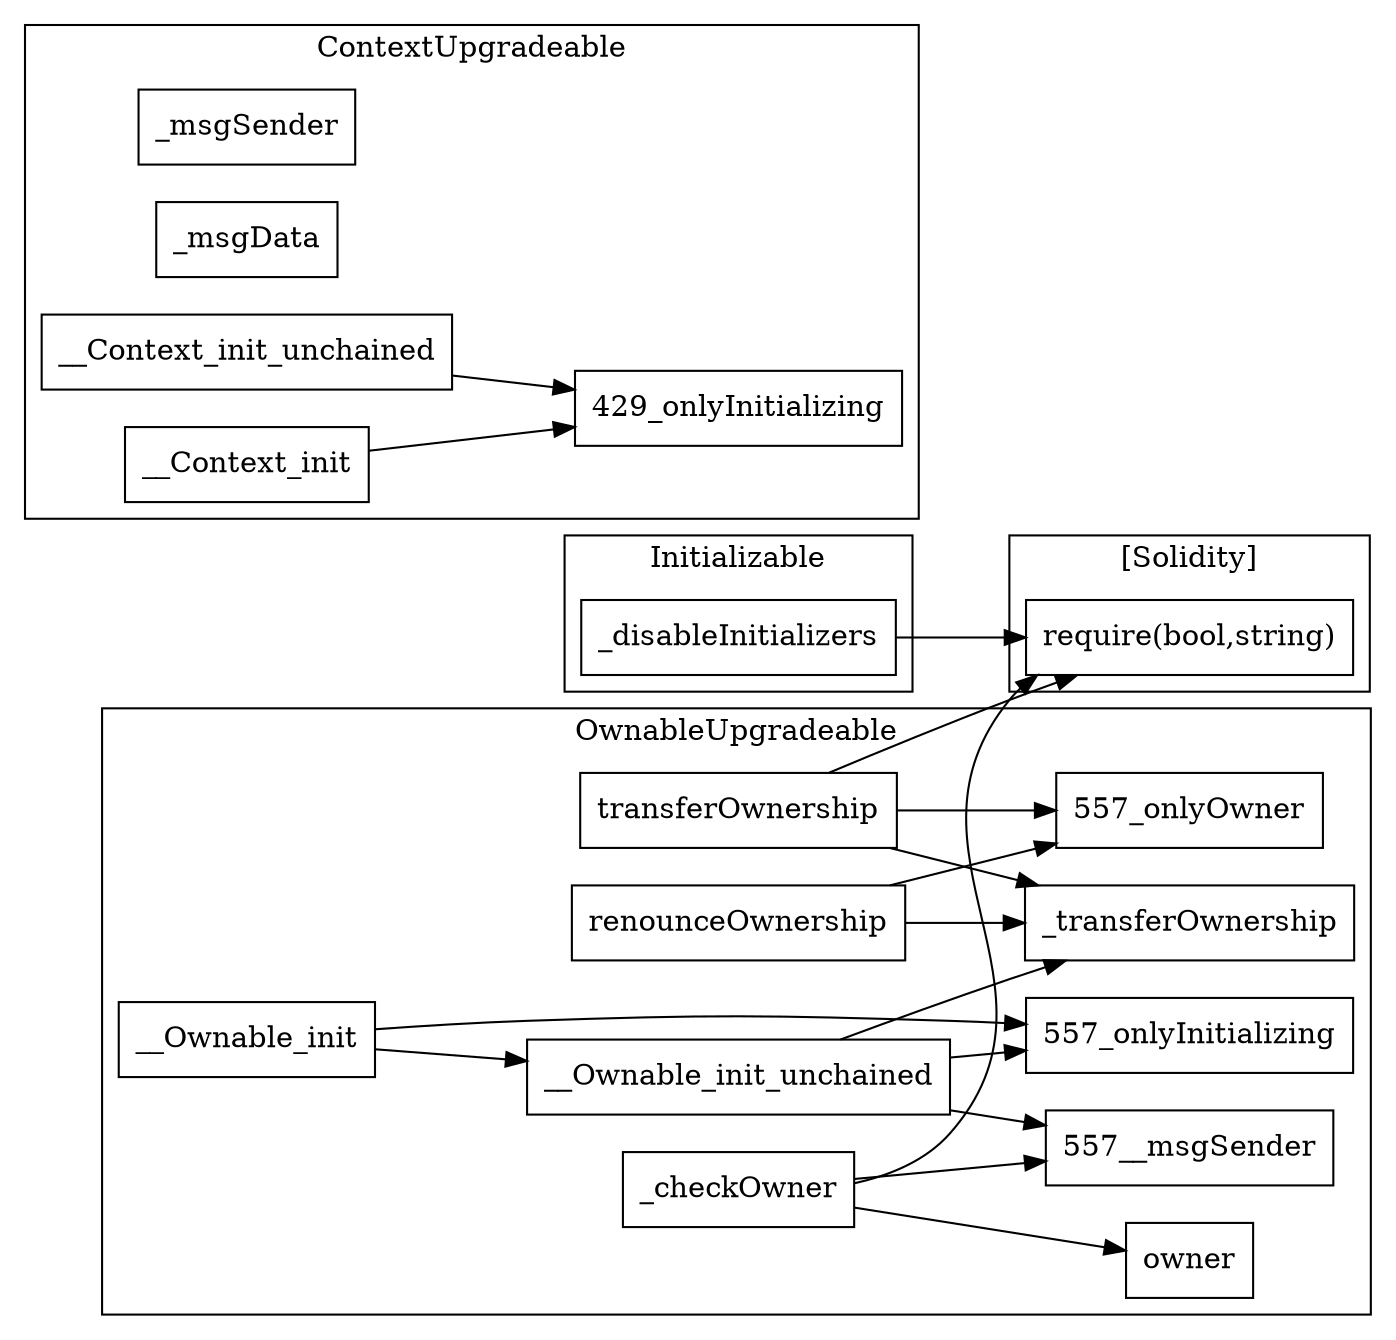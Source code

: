 strict digraph {
rankdir="LR"
node [shape=box]
subgraph cluster_557_OwnableUpgradeable {
label = "OwnableUpgradeable"
"557_transferOwnership" [label="transferOwnership"]
"557___Ownable_init_unchained" [label="__Ownable_init_unchained"]
"557___Ownable_init" [label="__Ownable_init"]
"557_owner" [label="owner"]
"557__transferOwnership" [label="_transferOwnership"]
"557_renounceOwnership" [label="renounceOwnership"]
"557__checkOwner" [label="_checkOwner"]
"557_transferOwnership" -> "557_onlyOwner"
"557__checkOwner" -> "557__msgSender"
"557_renounceOwnership" -> "557__transferOwnership"
"557___Ownable_init" -> "557_onlyInitializing"
"557__checkOwner" -> "557_owner"
"557___Ownable_init_unchained" -> "557__transferOwnership"
"557_renounceOwnership" -> "557_onlyOwner"
"557___Ownable_init" -> "557___Ownable_init_unchained"
"557_transferOwnership" -> "557__transferOwnership"
"557___Ownable_init_unchained" -> "557__msgSender"
"557___Ownable_init_unchained" -> "557_onlyInitializing"
}subgraph cluster_429_ContextUpgradeable {
label = "ContextUpgradeable"
"429__msgSender" [label="_msgSender"]
"429__msgData" [label="_msgData"]
"429___Context_init_unchained" [label="__Context_init_unchained"]
"429___Context_init" [label="__Context_init"]
"429___Context_init_unchained" -> "429_onlyInitializing"
"429___Context_init" -> "429_onlyInitializing"
}subgraph cluster_390_Initializable {
label = "Initializable"
"390__disableInitializers" [label="_disableInitializers"]
}subgraph cluster_solidity {
label = "[Solidity]"
"require(bool,string)" 
"557_transferOwnership" -> "require(bool,string)"
"390__disableInitializers" -> "require(bool,string)"
"557__checkOwner" -> "require(bool,string)"
}
}
